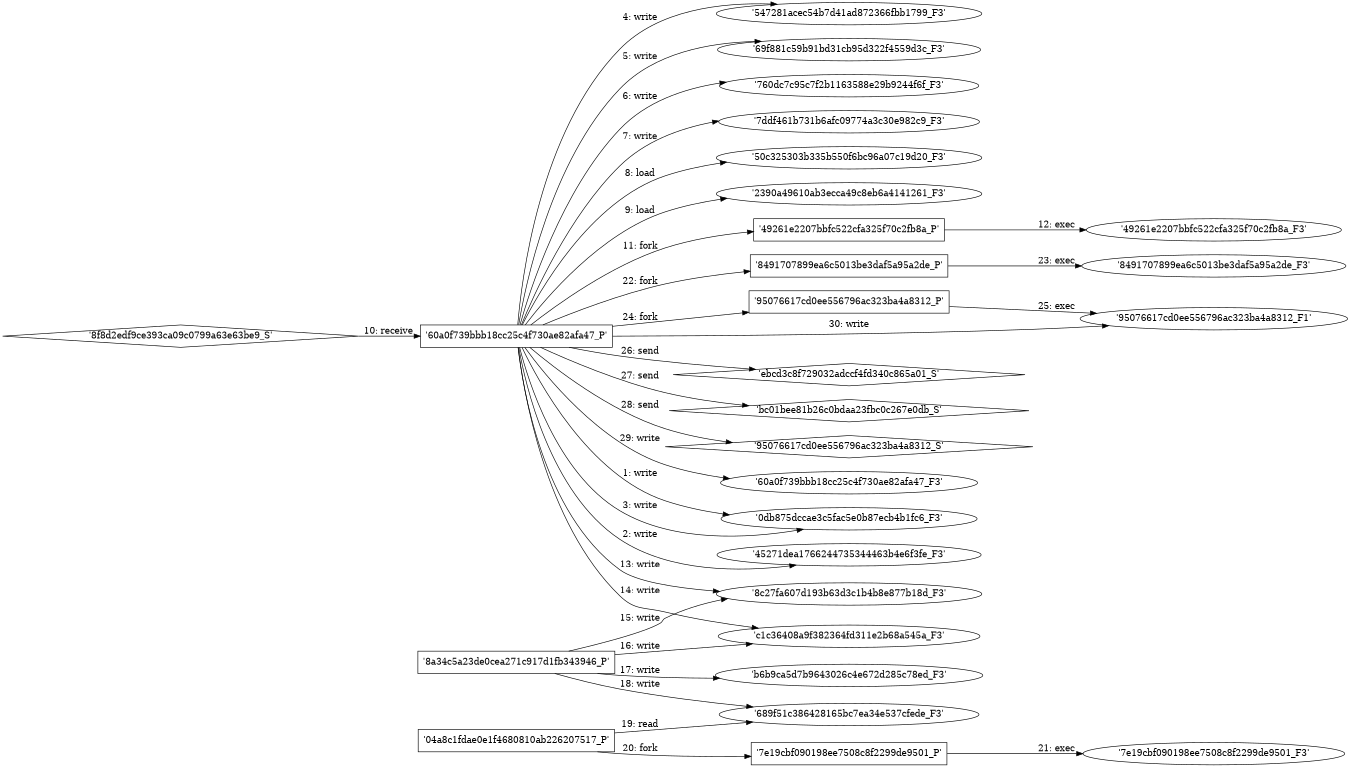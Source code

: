 digraph "D:\Learning\Paper\apt\基于CTI的攻击预警\Dataset\攻击图\ASGfromALLCTI\New Orangeworm attack group targets the healthcare sector in the U.S., Europe, and Asia.dot" {
rankdir="LR"
size="9"
fixedsize="false"
splines="true"
nodesep=0.3
ranksep=0
fontsize=10
overlap="scalexy"
engine= "neato"
	"'0db875dccae3c5fac5e0b87ecb4b1fc6_F3'" [node_type=file shape=ellipse]
	"'60a0f739bbb18cc25c4f730ae82afa47_P'" [node_type=Process shape=box]
	"'60a0f739bbb18cc25c4f730ae82afa47_P'" -> "'0db875dccae3c5fac5e0b87ecb4b1fc6_F3'" [label="1: write"]
	"'45271dea1766244735344463b4e6f3fe_F3'" [node_type=file shape=ellipse]
	"'60a0f739bbb18cc25c4f730ae82afa47_P'" [node_type=Process shape=box]
	"'60a0f739bbb18cc25c4f730ae82afa47_P'" -> "'45271dea1766244735344463b4e6f3fe_F3'" [label="2: write"]
	"'0db875dccae3c5fac5e0b87ecb4b1fc6_F3'" [node_type=file shape=ellipse]
	"'60a0f739bbb18cc25c4f730ae82afa47_P'" [node_type=Process shape=box]
	"'60a0f739bbb18cc25c4f730ae82afa47_P'" -> "'0db875dccae3c5fac5e0b87ecb4b1fc6_F3'" [label="3: write"]
	"'547281acec54b7d41ad872366fbb1799_F3'" [node_type=file shape=ellipse]
	"'60a0f739bbb18cc25c4f730ae82afa47_P'" [node_type=Process shape=box]
	"'60a0f739bbb18cc25c4f730ae82afa47_P'" -> "'547281acec54b7d41ad872366fbb1799_F3'" [label="4: write"]
	"'69f881c59b91bd31cb95d322f4559d3c_F3'" [node_type=file shape=ellipse]
	"'60a0f739bbb18cc25c4f730ae82afa47_P'" [node_type=Process shape=box]
	"'60a0f739bbb18cc25c4f730ae82afa47_P'" -> "'69f881c59b91bd31cb95d322f4559d3c_F3'" [label="5: write"]
	"'760dc7c95c7f2b1163588e29b9244f6f_F3'" [node_type=file shape=ellipse]
	"'60a0f739bbb18cc25c4f730ae82afa47_P'" [node_type=Process shape=box]
	"'60a0f739bbb18cc25c4f730ae82afa47_P'" -> "'760dc7c95c7f2b1163588e29b9244f6f_F3'" [label="6: write"]
	"'7ddf461b731b6afc09774a3c30e982c9_F3'" [node_type=file shape=ellipse]
	"'60a0f739bbb18cc25c4f730ae82afa47_P'" [node_type=Process shape=box]
	"'60a0f739bbb18cc25c4f730ae82afa47_P'" -> "'7ddf461b731b6afc09774a3c30e982c9_F3'" [label="7: write"]
	"'50c325303b335b550f6bc96a07c19d20_F3'" [node_type=file shape=ellipse]
	"'60a0f739bbb18cc25c4f730ae82afa47_P'" [node_type=Process shape=box]
	"'60a0f739bbb18cc25c4f730ae82afa47_P'" -> "'50c325303b335b550f6bc96a07c19d20_F3'" [label="8: load"]
	"'2390a49610ab3ecca49c8eb6a4141261_F3'" [node_type=file shape=ellipse]
	"'60a0f739bbb18cc25c4f730ae82afa47_P'" [node_type=Process shape=box]
	"'60a0f739bbb18cc25c4f730ae82afa47_P'" -> "'2390a49610ab3ecca49c8eb6a4141261_F3'" [label="9: load"]
	"'60a0f739bbb18cc25c4f730ae82afa47_P'" [node_type=Process shape=box]
	"'8f8d2edf9ce393ca09c0799a63e63be9_S'" [node_type=Socket shape=diamond]
	"'8f8d2edf9ce393ca09c0799a63e63be9_S'" -> "'60a0f739bbb18cc25c4f730ae82afa47_P'" [label="10: receive"]
	"'60a0f739bbb18cc25c4f730ae82afa47_P'" [node_type=Process shape=box]
	"'49261e2207bbfc522cfa325f70c2fb8a_P'" [node_type=Process shape=box]
	"'60a0f739bbb18cc25c4f730ae82afa47_P'" -> "'49261e2207bbfc522cfa325f70c2fb8a_P'" [label="11: fork"]
	"'49261e2207bbfc522cfa325f70c2fb8a_P'" [node_type=Process shape=box]
	"'49261e2207bbfc522cfa325f70c2fb8a_F3'" [node_type=File shape=ellipse]
	"'49261e2207bbfc522cfa325f70c2fb8a_P'" -> "'49261e2207bbfc522cfa325f70c2fb8a_F3'" [label="12: exec"]
	"'8c27fa607d193b63d3c1b4b8e877b18d_F3'" [node_type=file shape=ellipse]
	"'60a0f739bbb18cc25c4f730ae82afa47_P'" [node_type=Process shape=box]
	"'60a0f739bbb18cc25c4f730ae82afa47_P'" -> "'8c27fa607d193b63d3c1b4b8e877b18d_F3'" [label="13: write"]
	"'c1c36408a9f382364fd311e2b68a545a_F3'" [node_type=file shape=ellipse]
	"'60a0f739bbb18cc25c4f730ae82afa47_P'" [node_type=Process shape=box]
	"'60a0f739bbb18cc25c4f730ae82afa47_P'" -> "'c1c36408a9f382364fd311e2b68a545a_F3'" [label="14: write"]
	"'8c27fa607d193b63d3c1b4b8e877b18d_F3'" [node_type=file shape=ellipse]
	"'8a34c5a23de0cea271c917d1fb343946_P'" [node_type=Process shape=box]
	"'8a34c5a23de0cea271c917d1fb343946_P'" -> "'8c27fa607d193b63d3c1b4b8e877b18d_F3'" [label="15: write"]
	"'c1c36408a9f382364fd311e2b68a545a_F3'" [node_type=file shape=ellipse]
	"'8a34c5a23de0cea271c917d1fb343946_P'" [node_type=Process shape=box]
	"'8a34c5a23de0cea271c917d1fb343946_P'" -> "'c1c36408a9f382364fd311e2b68a545a_F3'" [label="16: write"]
	"'b6b9ca5d7b9643026c4e672d285c78ed_F3'" [node_type=file shape=ellipse]
	"'8a34c5a23de0cea271c917d1fb343946_P'" [node_type=Process shape=box]
	"'8a34c5a23de0cea271c917d1fb343946_P'" -> "'b6b9ca5d7b9643026c4e672d285c78ed_F3'" [label="17: write"]
	"'689f51c386428165bc7ea34e537cfede_F3'" [node_type=file shape=ellipse]
	"'8a34c5a23de0cea271c917d1fb343946_P'" [node_type=Process shape=box]
	"'8a34c5a23de0cea271c917d1fb343946_P'" -> "'689f51c386428165bc7ea34e537cfede_F3'" [label="18: write"]
	"'689f51c386428165bc7ea34e537cfede_F3'" [node_type=file shape=ellipse]
	"'04a8c1fdae0e1f4680810ab226207517_P'" [node_type=Process shape=box]
	"'04a8c1fdae0e1f4680810ab226207517_P'" -> "'689f51c386428165bc7ea34e537cfede_F3'" [label="19: read"]
	"'04a8c1fdae0e1f4680810ab226207517_P'" [node_type=Process shape=box]
	"'7e19cbf090198ee7508c8f2299de9501_P'" [node_type=Process shape=box]
	"'04a8c1fdae0e1f4680810ab226207517_P'" -> "'7e19cbf090198ee7508c8f2299de9501_P'" [label="20: fork"]
	"'7e19cbf090198ee7508c8f2299de9501_P'" [node_type=Process shape=box]
	"'7e19cbf090198ee7508c8f2299de9501_F3'" [node_type=File shape=ellipse]
	"'7e19cbf090198ee7508c8f2299de9501_P'" -> "'7e19cbf090198ee7508c8f2299de9501_F3'" [label="21: exec"]
	"'60a0f739bbb18cc25c4f730ae82afa47_P'" [node_type=Process shape=box]
	"'8491707899ea6c5013be3daf5a95a2de_P'" [node_type=Process shape=box]
	"'60a0f739bbb18cc25c4f730ae82afa47_P'" -> "'8491707899ea6c5013be3daf5a95a2de_P'" [label="22: fork"]
	"'8491707899ea6c5013be3daf5a95a2de_P'" [node_type=Process shape=box]
	"'8491707899ea6c5013be3daf5a95a2de_F3'" [node_type=File shape=ellipse]
	"'8491707899ea6c5013be3daf5a95a2de_P'" -> "'8491707899ea6c5013be3daf5a95a2de_F3'" [label="23: exec"]
	"'60a0f739bbb18cc25c4f730ae82afa47_P'" [node_type=Process shape=box]
	"'95076617cd0ee556796ac323ba4a8312_P'" [node_type=Process shape=box]
	"'60a0f739bbb18cc25c4f730ae82afa47_P'" -> "'95076617cd0ee556796ac323ba4a8312_P'" [label="24: fork"]
	"'95076617cd0ee556796ac323ba4a8312_P'" [node_type=Process shape=box]
	"'95076617cd0ee556796ac323ba4a8312_F1'" [node_type=File shape=ellipse]
	"'95076617cd0ee556796ac323ba4a8312_P'" -> "'95076617cd0ee556796ac323ba4a8312_F1'" [label="25: exec"]
	"'ebcd3c8f729032adccf4fd340c865a01_S'" [node_type=Socket shape=diamond]
	"'60a0f739bbb18cc25c4f730ae82afa47_P'" [node_type=Process shape=box]
	"'60a0f739bbb18cc25c4f730ae82afa47_P'" -> "'ebcd3c8f729032adccf4fd340c865a01_S'" [label="26: send"]
	"'bc01bee81b26c0bdaa23fbc0c267e0db_S'" [node_type=Socket shape=diamond]
	"'60a0f739bbb18cc25c4f730ae82afa47_P'" [node_type=Process shape=box]
	"'60a0f739bbb18cc25c4f730ae82afa47_P'" -> "'bc01bee81b26c0bdaa23fbc0c267e0db_S'" [label="27: send"]
	"'95076617cd0ee556796ac323ba4a8312_S'" [node_type=Socket shape=diamond]
	"'60a0f739bbb18cc25c4f730ae82afa47_P'" [node_type=Process shape=box]
	"'60a0f739bbb18cc25c4f730ae82afa47_P'" -> "'95076617cd0ee556796ac323ba4a8312_S'" [label="28: send"]
	"'60a0f739bbb18cc25c4f730ae82afa47_F3'" [node_type=file shape=ellipse]
	"'60a0f739bbb18cc25c4f730ae82afa47_P'" [node_type=Process shape=box]
	"'60a0f739bbb18cc25c4f730ae82afa47_P'" -> "'60a0f739bbb18cc25c4f730ae82afa47_F3'" [label="29: write"]
	"'95076617cd0ee556796ac323ba4a8312_F1'" [node_type=file shape=ellipse]
	"'60a0f739bbb18cc25c4f730ae82afa47_P'" [node_type=Process shape=box]
	"'60a0f739bbb18cc25c4f730ae82afa47_P'" -> "'95076617cd0ee556796ac323ba4a8312_F1'" [label="30: write"]
}
